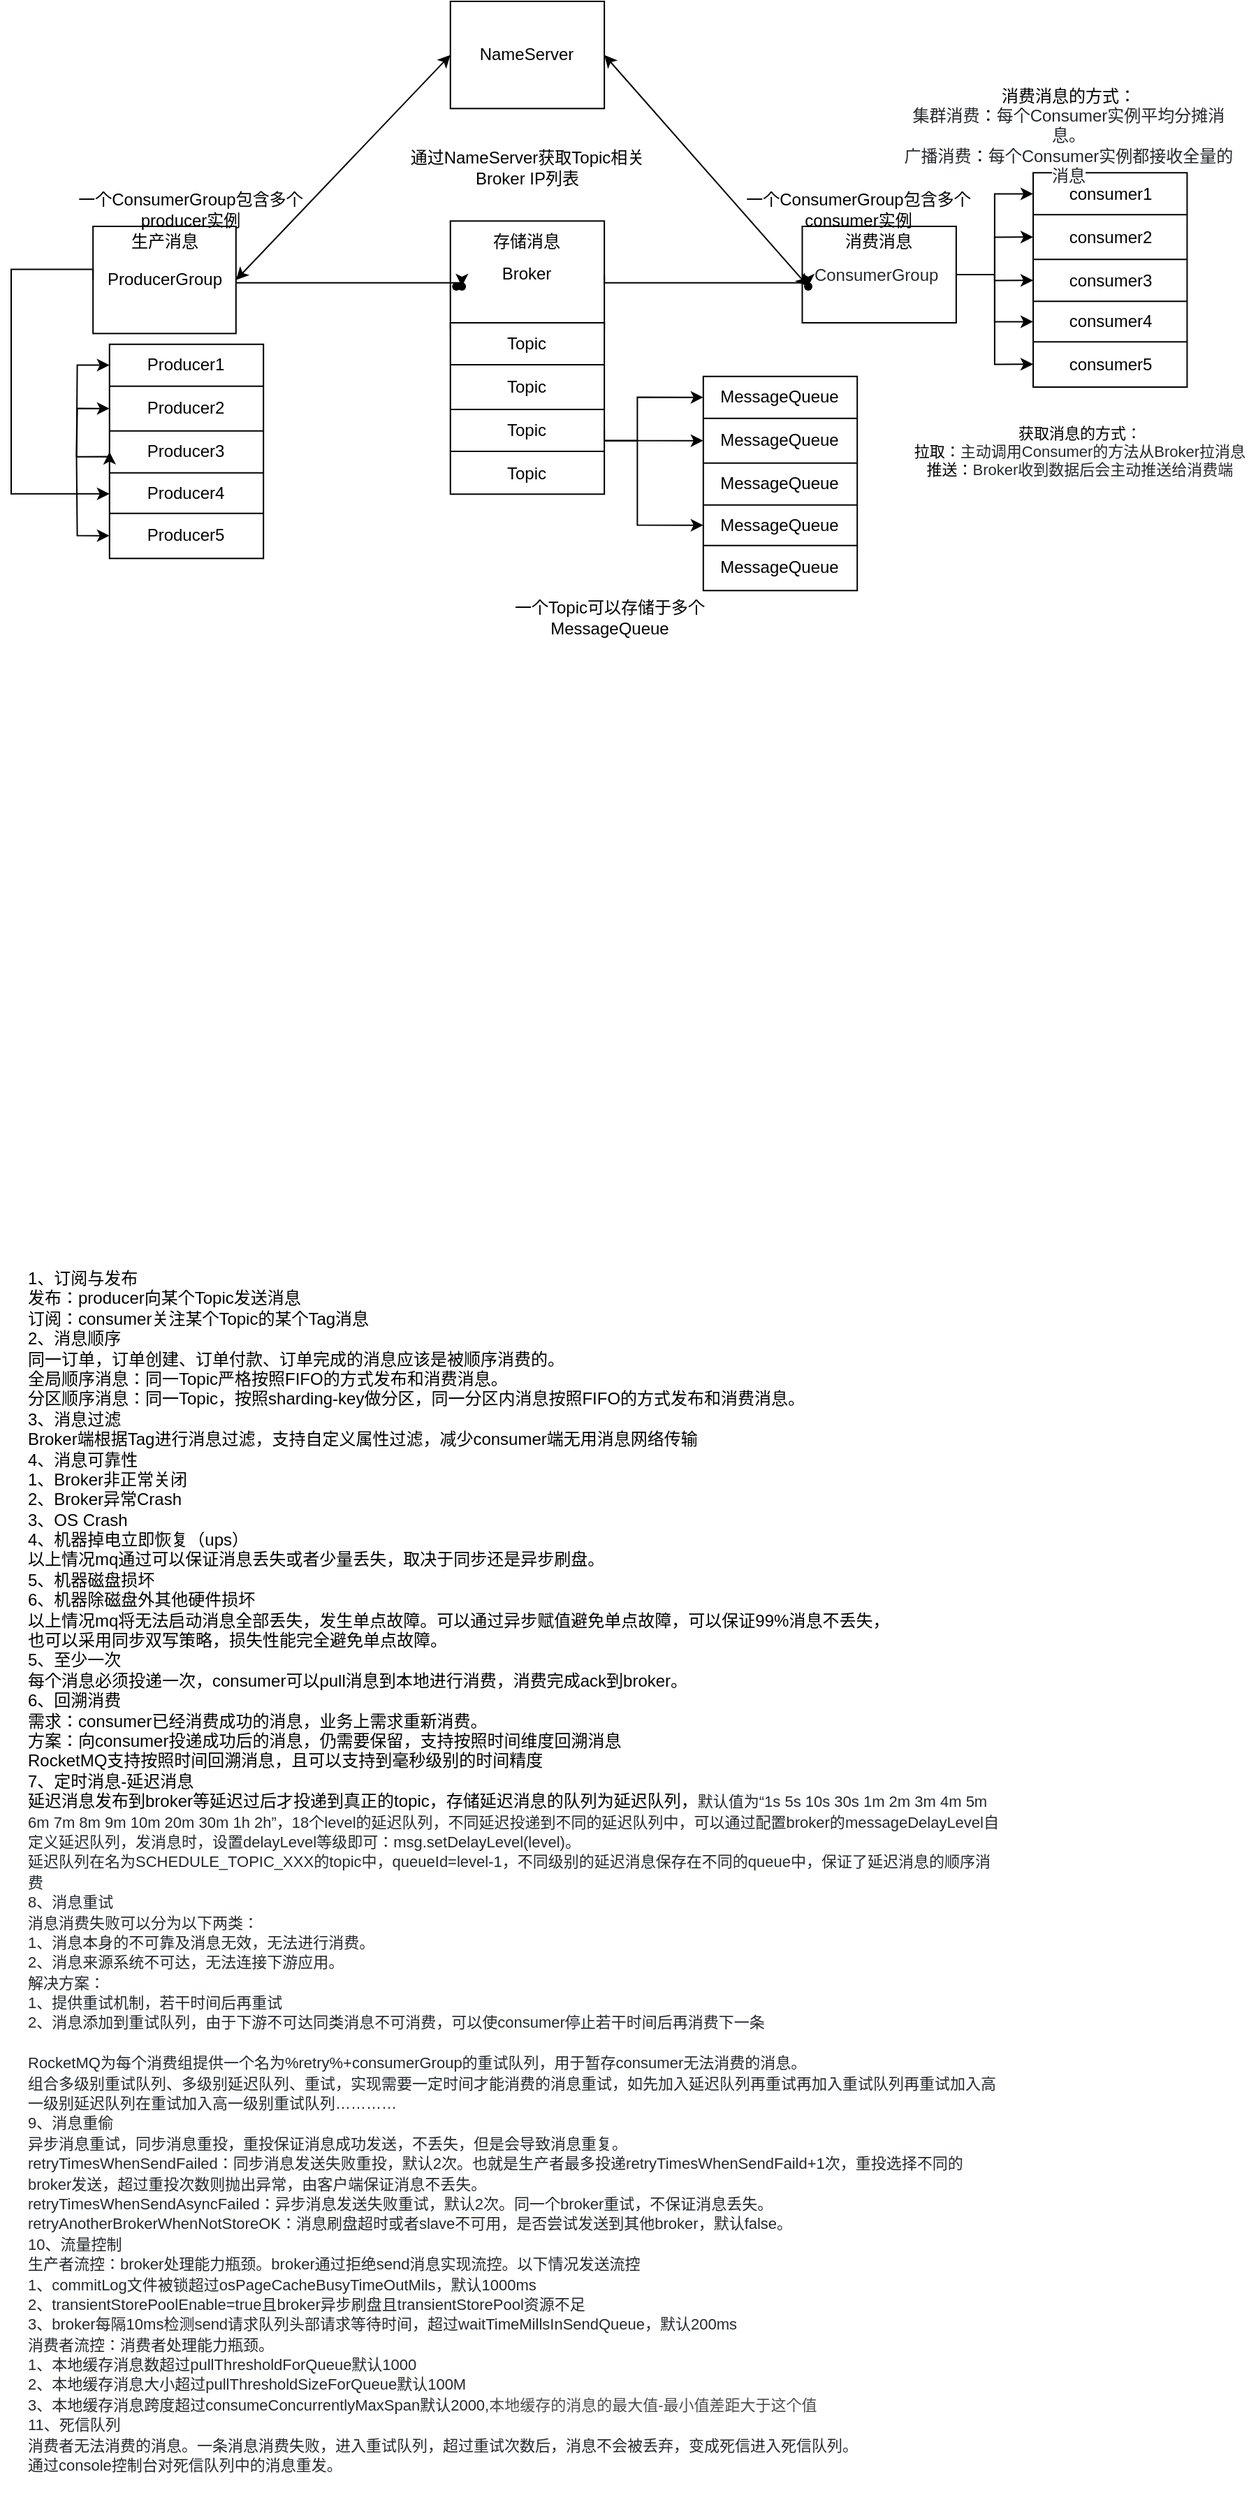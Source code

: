 <mxfile version="14.8.4" type="github">
  <diagram id="I4QX_Wi00SEaCnopN8A2" name="第 1 页">
    <mxGraphModel dx="1483" dy="783" grid="1" gridSize="10" guides="1" tooltips="1" connect="1" arrows="1" fold="1" page="1" pageScale="1" pageWidth="1200" pageHeight="1920" math="0" shadow="0">
      <root>
        <mxCell id="0" />
        <mxCell id="1" parent="0" />
        <mxCell id="4vib8y3hYMlXYEkq_KwY-172" value="1、订阅与发布&lt;br&gt;发布：producer向某个Topic发送消息&lt;br&gt;订阅：consumer关注某个Topic的某个Tag消息&lt;br&gt;2、消息顺序&lt;br&gt;同一订单，订单创建、订单付款、订单完成的消息应该是被顺序消费的。&lt;br&gt;全局顺序消息：同一Topic严格按照FIFO的方式发布和消费消息。&lt;br&gt;分区顺序消息：同一Topic，按照sharding-key做分区，同一分区内消息按照FIFO的方式发布和消费消息。&lt;br&gt;3、消息过滤&lt;br&gt;Broker端根据Tag进行消息过滤，支持自定义属性过滤，减少consumer端无用消息网络传输&lt;br&gt;4、消息可靠性&lt;br&gt;&lt;span&gt; &lt;/span&gt;1、Broker非正常关闭&lt;br&gt;&lt;span&gt; &lt;/span&gt;2、Broker异常Crash&lt;br&gt;&lt;span&gt; &lt;/span&gt;3、OS Crash&lt;br&gt;&lt;span&gt; &lt;/span&gt;4、机器掉电立即恢复（ups）&lt;br&gt;以上情况mq通过可以保证消息丢失或者少量丢失，取决于同步还是异步刷盘。&lt;br&gt;&lt;span&gt; &lt;/span&gt;5、机器磁盘损坏&lt;br&gt;&lt;span&gt; &lt;/span&gt;6、机器除磁盘外其他硬件损坏&lt;br&gt;以上情况mq将无法启动消息全部丢失，发生单点故障。可以通过异步赋值避免单点故障，可以保证99%消息不丢失，&lt;br&gt;也可以采用同步双写策略，损失性能完全避免单点故障。&lt;br&gt;5、至少一次&lt;br&gt;每个消息必须投递一次，consumer可以pull消息到本地进行消费，消费完成ack到broker。&lt;br&gt;6、回溯消费&lt;br&gt;需求：consumer已经消费成功的消息，业务上需求重新消费。&lt;br&gt;方案：向consumer投递成功后的消息，仍需要保留，支持按照时间维度回溯消息&lt;br&gt;RocketMQ支持按照时间回溯消息，且可以支持到毫秒级别的时间精度&lt;br&gt;7、定时消息-延迟消息&lt;br&gt;延迟消息发布到broker等延迟过后才投递到真正的topic，存储延迟消息的队列为延迟队列，&lt;span style=&quot;color: rgb(36 , 41 , 46) ; font-family: , &amp;#34;blinkmacsystemfont&amp;#34; , &amp;#34;segoe ui&amp;#34; , &amp;#34;helvetica&amp;#34; , &amp;#34;arial&amp;#34; , sans-serif , &amp;#34;apple color emoji&amp;#34; , &amp;#34;segoe ui emoji&amp;#34; ; background-color: rgb(255 , 255 , 255)&quot;&gt;&lt;font style=&quot;font-size: 11px&quot;&gt;默认值为“1s 5s 10s 30s 1m 2m 3m 4m 5m 6m 7m 8m 9m 10m 20m 30m 1h 2h”，18个level的延迟队列，不同延迟投递到不同的延迟队列中，可以通过配置broker的&lt;/font&gt;&lt;/span&gt;&lt;span style=&quot;color: rgb(36 , 41 , 46) ; font-family: , &amp;#34;blinkmacsystemfont&amp;#34; , &amp;#34;segoe ui&amp;#34; , &amp;#34;helvetica&amp;#34; , &amp;#34;arial&amp;#34; , sans-serif , &amp;#34;apple color emoji&amp;#34; , &amp;#34;segoe ui emoji&amp;#34; ; background-color: rgb(255 , 255 , 255)&quot;&gt;&lt;font style=&quot;font-size: 11px&quot;&gt;messageDelayLevel自定义延迟队列，&lt;/font&gt;&lt;/span&gt;&lt;span style=&quot;color: rgb(36 , 41 , 46) ; font-family: , &amp;#34;blinkmacsystemfont&amp;#34; , &amp;#34;segoe ui&amp;#34; , &amp;#34;helvetica&amp;#34; , &amp;#34;arial&amp;#34; , sans-serif , &amp;#34;apple color emoji&amp;#34; , &amp;#34;segoe ui emoji&amp;#34; ; background-color: rgb(255 , 255 , 255)&quot;&gt;&lt;font style=&quot;font-size: 11px&quot;&gt;发消息时，设置delayLevel等级即可：msg.setDelayLevel(level)。&lt;br&gt;延迟队列在名为SCHEDULE_TOPIC_XXX的topic中，queueId=level-1，不同级别的延迟消息保存在不同的queue中，保证了延迟消息的顺序消费&lt;br&gt;8、消息重试&lt;br&gt;消息消费失败可以分为以下两类：&lt;br&gt;&lt;span&gt; &lt;/span&gt;1、消息本身的不可靠及消息无效，无法进行消费。&lt;br&gt;&lt;span&gt; &lt;/span&gt;2、消息来源系统不可达，无法连接下游应用。&lt;br&gt;解决方案：&lt;br&gt;&lt;span&gt; &lt;/span&gt;1、提供重试机制，若干时间后再重试&lt;br&gt;&lt;span&gt; &lt;/span&gt;2、消息添加到重试队列，由于下游不可达同类消息不可消费，可以使consumer停止若干时间后再消费下一条&lt;br&gt;&lt;br&gt;RocketMQ为每个消费组提供一个名为%retry%+consumerGroup的重试队列，用于暂存consumer无法消费的消息。&lt;br&gt;组合多级别重试队列、多级别延迟队列、重试，实现需要一定时间才能消费的消息重试，如先加入延迟队列再重试再加入重试队列再重试加入高一级别延迟队列在重试加入高一级别重试队列…………&lt;br&gt;9、消息重偷&lt;br&gt;异步消息重试，同步消息重投，重投保证消息成功发送，不丢失，但是会导致消息重复。&lt;br&gt;retryTimesWhenSendFailed：同步消息发送失败重投，默认2次。也就是生产者最多投递retryTimesWhenSendFaild+1次，重投选择不同的broker发送，超过重投次数则抛出异常，由客户端保证消息不丢失。&lt;br&gt;retryTimesWhenSendAsyncFailed：异步消息发送失败重试，默认2次。同一个broker重试，不保证消息丢失。&lt;br&gt;retryAnotherBrokerWhenNotStoreOK：消息刷盘超时或者slave不可用，是否尝试发送到其他broker，默认false。&lt;br&gt;10、流量控制&lt;br&gt;&lt;span&gt;	&lt;/span&gt;生产者流控：broker处理能力瓶颈。broker通过拒绝send消息实现流控。以下情况发送流控&lt;br&gt;&lt;span&gt;	&lt;span&gt;	&lt;/span&gt;1&lt;/span&gt;、commitLog文件被锁超过osPageCacheBusyTimeOutMils，默认1000ms&lt;br&gt;&lt;span&gt;	&lt;/span&gt;&lt;span&gt;	&lt;/span&gt;2、transientStorePoolEnable=true且broker异步刷盘且transientStorePool资源不足&lt;br&gt;&lt;span&gt;	&lt;/span&gt;&lt;span&gt;	&lt;/span&gt;3、broker每隔10ms检测send请求队列头部请求等待时间，超过waitTimeMillsInSendQueue，默认200ms&lt;br&gt;&lt;span&gt;	&lt;/span&gt;消费者流控：消费者处理能力瓶颈。&lt;br&gt;&lt;span&gt;	&lt;/span&gt;&lt;span&gt;	&lt;/span&gt;1、本地缓存消息数超过pullThresholdForQueue默认1000&lt;br&gt;&lt;span&gt;	&lt;/span&gt;&lt;span&gt;	&lt;/span&gt;2、本地缓存消息大小超过pullThresholdSizeForQueue默认100M&lt;br&gt;&lt;span&gt;	&lt;/span&gt;&lt;span&gt;	&lt;/span&gt;3、本地缓存消息跨度超过consumeConcurrentlyMaxSpan默认2000,&lt;/font&gt;&lt;/span&gt;&lt;span style=&quot;color: rgb(77 , 77 , 77) ; background-color: rgb(255 , 255 , 255)&quot;&gt;&lt;font style=&quot;font-size: 11px&quot;&gt;本地缓存的消息的最大值-最小值差距大于这个值&lt;br&gt;&lt;/font&gt;&lt;/span&gt;&lt;span style=&quot;color: rgb(36 , 41 , 46) ; font-family: , &amp;#34;blinkmacsystemfont&amp;#34; , &amp;#34;segoe ui&amp;#34; , &amp;#34;helvetica&amp;#34; , &amp;#34;arial&amp;#34; , sans-serif , &amp;#34;apple color emoji&amp;#34; , &amp;#34;segoe ui emoji&amp;#34; ; background-color: rgb(255 , 255 , 255)&quot;&gt;&lt;font style=&quot;font-size: 11px&quot;&gt;11、死信队列&lt;br&gt;消费者无法消费的消息。一条消息消费失败，进入重试队列，超过重试次数后，消息不会被丢弃，变成死信进入死信队列。&lt;br&gt;通过console控制台对死信队列中的消息重发。&lt;br&gt;&lt;/font&gt;&lt;/span&gt;" style="text;html=1;strokeColor=none;fillColor=none;align=left;verticalAlign=top;whiteSpace=wrap;rounded=0;fontSize=12;" parent="1" vertex="1">
          <mxGeometry x="40" y="920" width="700" height="887" as="geometry" />
        </mxCell>
        <mxCell id="Qe9Owfyf774EvojMX97o-1" value="" style="group" vertex="1" connectable="0" parent="1">
          <mxGeometry x="30" y="20" width="885" height="460" as="geometry" />
        </mxCell>
        <mxCell id="4vib8y3hYMlXYEkq_KwY-1" value="ProducerGroup" style="rounded=0;whiteSpace=wrap;html=1;fontSize=12;" parent="Qe9Owfyf774EvojMX97o-1" vertex="1">
          <mxGeometry x="58.584" y="161.0" width="102.318" height="76.667" as="geometry" />
        </mxCell>
        <mxCell id="4vib8y3hYMlXYEkq_KwY-2" value="Broker" style="rounded=0;whiteSpace=wrap;html=1;fontSize=12;" parent="Qe9Owfyf774EvojMX97o-1" vertex="1">
          <mxGeometry x="314.376" y="157.164" width="110.189" height="76.667" as="geometry" />
        </mxCell>
        <mxCell id="4vib8y3hYMlXYEkq_KwY-3" value="&lt;span style=&quot;color: rgb(36, 41, 46); font-size: 12px; background-color: rgb(255, 255, 255);&quot;&gt;ConsumerGroup&amp;nbsp;&lt;/span&gt;" style="rounded=0;whiteSpace=wrap;html=1;fontSize=12;" parent="Qe9Owfyf774EvojMX97o-1" vertex="1">
          <mxGeometry x="566.237" y="161.0" width="110.189" height="69.0" as="geometry" />
        </mxCell>
        <mxCell id="4vib8y3hYMlXYEkq_KwY-4" value="" style="shape=table;html=1;whiteSpace=wrap;startSize=0;container=1;collapsible=0;childLayout=tableLayout;fontSize=12;" parent="Qe9Owfyf774EvojMX97o-1" vertex="1">
          <mxGeometry x="314.376" y="230.003" width="110.189" height="122.667" as="geometry" />
        </mxCell>
        <mxCell id="4vib8y3hYMlXYEkq_KwY-5" value="" style="shape=partialRectangle;html=1;whiteSpace=wrap;collapsible=0;dropTarget=0;pointerEvents=0;fillColor=none;top=0;left=0;bottom=0;right=0;points=[[0,0.5],[1,0.5]];portConstraint=eastwest;fontSize=12;" parent="4vib8y3hYMlXYEkq_KwY-4" vertex="1">
          <mxGeometry width="110.189" height="30" as="geometry" />
        </mxCell>
        <mxCell id="4vib8y3hYMlXYEkq_KwY-6" value="Topic" style="shape=partialRectangle;html=1;whiteSpace=wrap;connectable=0;fillColor=none;top=0;left=0;bottom=0;right=0;overflow=hidden;fontSize=12;" parent="4vib8y3hYMlXYEkq_KwY-5" vertex="1">
          <mxGeometry width="110" height="30" as="geometry" />
        </mxCell>
        <mxCell id="4vib8y3hYMlXYEkq_KwY-18" style="shape=partialRectangle;html=1;whiteSpace=wrap;collapsible=0;dropTarget=0;pointerEvents=0;fillColor=none;top=0;left=0;bottom=0;right=0;points=[[0,0.5],[1,0.5]];portConstraint=eastwest;fontSize=12;" parent="4vib8y3hYMlXYEkq_KwY-4" vertex="1">
          <mxGeometry y="30" width="110.189" height="32" as="geometry" />
        </mxCell>
        <mxCell id="4vib8y3hYMlXYEkq_KwY-19" value="&lt;span style=&quot;font-size: 12px;&quot;&gt;Topic&lt;/span&gt;" style="shape=partialRectangle;html=1;whiteSpace=wrap;connectable=0;fillColor=none;top=0;left=0;bottom=0;right=0;overflow=hidden;fontSize=12;" parent="4vib8y3hYMlXYEkq_KwY-18" vertex="1">
          <mxGeometry width="110" height="32" as="geometry" />
        </mxCell>
        <mxCell id="4vib8y3hYMlXYEkq_KwY-9" value="" style="shape=partialRectangle;html=1;whiteSpace=wrap;collapsible=0;dropTarget=0;pointerEvents=0;fillColor=none;top=0;left=0;bottom=0;right=0;points=[[0,0.5],[1,0.5]];portConstraint=eastwest;fontSize=12;" parent="4vib8y3hYMlXYEkq_KwY-4" vertex="1">
          <mxGeometry y="62" width="110.189" height="30" as="geometry" />
        </mxCell>
        <mxCell id="4vib8y3hYMlXYEkq_KwY-10" value="&lt;span style=&quot;font-size: 12px;&quot;&gt;Topic&lt;/span&gt;" style="shape=partialRectangle;html=1;whiteSpace=wrap;connectable=0;fillColor=none;top=0;left=0;bottom=0;right=0;overflow=hidden;fontSize=12;" parent="4vib8y3hYMlXYEkq_KwY-9" vertex="1">
          <mxGeometry width="110" height="30" as="geometry" />
        </mxCell>
        <mxCell id="4vib8y3hYMlXYEkq_KwY-13" value="" style="shape=partialRectangle;html=1;whiteSpace=wrap;collapsible=0;dropTarget=0;pointerEvents=0;fillColor=none;top=0;left=0;bottom=0;right=0;points=[[0,0.5],[1,0.5]];portConstraint=eastwest;fontSize=12;" parent="4vib8y3hYMlXYEkq_KwY-4" vertex="1">
          <mxGeometry y="92" width="110.189" height="31" as="geometry" />
        </mxCell>
        <mxCell id="4vib8y3hYMlXYEkq_KwY-14" value="&lt;span style=&quot;font-size: 12px;&quot;&gt;Topic&lt;/span&gt;" style="shape=partialRectangle;html=1;whiteSpace=wrap;connectable=0;fillColor=none;top=0;left=0;bottom=0;right=0;overflow=hidden;fontSize=12;" parent="4vib8y3hYMlXYEkq_KwY-13" vertex="1">
          <mxGeometry width="110" height="31" as="geometry" />
        </mxCell>
        <mxCell id="4vib8y3hYMlXYEkq_KwY-20" value="" style="shape=table;html=1;whiteSpace=wrap;startSize=0;container=1;collapsible=0;childLayout=tableLayout;fontSize=12;" parent="Qe9Owfyf774EvojMX97o-1" vertex="1">
          <mxGeometry x="495.401" y="268.333" width="110.189" height="153.333" as="geometry" />
        </mxCell>
        <mxCell id="4vib8y3hYMlXYEkq_KwY-21" value="" style="shape=partialRectangle;html=1;whiteSpace=wrap;collapsible=0;dropTarget=0;pointerEvents=0;fillColor=none;top=0;left=0;bottom=0;right=0;points=[[0,0.5],[1,0.5]];portConstraint=eastwest;fontSize=12;" parent="4vib8y3hYMlXYEkq_KwY-20" vertex="1">
          <mxGeometry width="110.189" height="30" as="geometry" />
        </mxCell>
        <mxCell id="4vib8y3hYMlXYEkq_KwY-22" value="MessageQueue" style="shape=partialRectangle;html=1;whiteSpace=wrap;connectable=0;fillColor=none;top=0;left=0;bottom=0;right=0;overflow=hidden;fontSize=12;" parent="4vib8y3hYMlXYEkq_KwY-21" vertex="1">
          <mxGeometry width="110" height="30" as="geometry" />
        </mxCell>
        <mxCell id="4vib8y3hYMlXYEkq_KwY-25" value="" style="shape=partialRectangle;html=1;whiteSpace=wrap;collapsible=0;dropTarget=0;pointerEvents=0;fillColor=none;top=0;left=0;bottom=0;right=0;points=[[0,0.5],[1,0.5]];portConstraint=eastwest;fontSize=12;" parent="4vib8y3hYMlXYEkq_KwY-20" vertex="1">
          <mxGeometry y="30" width="110.189" height="32" as="geometry" />
        </mxCell>
        <mxCell id="4vib8y3hYMlXYEkq_KwY-26" value="&lt;span style=&quot;font-size: 12px;&quot;&gt;MessageQueue&lt;/span&gt;" style="shape=partialRectangle;html=1;whiteSpace=wrap;connectable=0;fillColor=none;top=0;left=0;bottom=0;right=0;overflow=hidden;fontSize=12;" parent="4vib8y3hYMlXYEkq_KwY-25" vertex="1">
          <mxGeometry width="110" height="32" as="geometry" />
        </mxCell>
        <mxCell id="4vib8y3hYMlXYEkq_KwY-29" value="" style="shape=partialRectangle;html=1;whiteSpace=wrap;collapsible=0;dropTarget=0;pointerEvents=0;fillColor=none;top=0;left=0;bottom=0;right=0;points=[[0,0.5],[1,0.5]];portConstraint=eastwest;fontSize=12;" parent="4vib8y3hYMlXYEkq_KwY-20" vertex="1">
          <mxGeometry y="62" width="110.189" height="30" as="geometry" />
        </mxCell>
        <mxCell id="4vib8y3hYMlXYEkq_KwY-30" value="&lt;span style=&quot;font-size: 12px;&quot;&gt;MessageQueue&lt;/span&gt;" style="shape=partialRectangle;html=1;whiteSpace=wrap;connectable=0;fillColor=none;top=0;left=0;bottom=0;right=0;overflow=hidden;fontSize=12;" parent="4vib8y3hYMlXYEkq_KwY-29" vertex="1">
          <mxGeometry width="110" height="30" as="geometry" />
        </mxCell>
        <mxCell id="4vib8y3hYMlXYEkq_KwY-39" style="shape=partialRectangle;html=1;whiteSpace=wrap;collapsible=0;dropTarget=0;pointerEvents=0;fillColor=none;top=0;left=0;bottom=0;right=0;points=[[0,0.5],[1,0.5]];portConstraint=eastwest;fontSize=12;" parent="4vib8y3hYMlXYEkq_KwY-20" vertex="1">
          <mxGeometry y="92" width="110.189" height="29" as="geometry" />
        </mxCell>
        <mxCell id="4vib8y3hYMlXYEkq_KwY-40" value="&lt;span style=&quot;font-size: 12px;&quot;&gt;MessageQueue&lt;/span&gt;" style="shape=partialRectangle;html=1;whiteSpace=wrap;connectable=0;fillColor=none;top=0;left=0;bottom=0;right=0;overflow=hidden;fontSize=12;" parent="4vib8y3hYMlXYEkq_KwY-39" vertex="1">
          <mxGeometry width="110" height="29" as="geometry" />
        </mxCell>
        <mxCell id="4vib8y3hYMlXYEkq_KwY-41" style="shape=partialRectangle;html=1;whiteSpace=wrap;collapsible=0;dropTarget=0;pointerEvents=0;fillColor=none;top=0;left=0;bottom=0;right=0;points=[[0,0.5],[1,0.5]];portConstraint=eastwest;fontSize=12;" parent="4vib8y3hYMlXYEkq_KwY-20" vertex="1">
          <mxGeometry y="121" width="110.189" height="32" as="geometry" />
        </mxCell>
        <mxCell id="4vib8y3hYMlXYEkq_KwY-42" value="&lt;span style=&quot;font-size: 12px;&quot;&gt;MessageQueue&lt;/span&gt;" style="shape=partialRectangle;html=1;whiteSpace=wrap;connectable=0;fillColor=none;top=0;left=0;bottom=0;right=0;overflow=hidden;fontSize=12;" parent="4vib8y3hYMlXYEkq_KwY-41" vertex="1">
          <mxGeometry width="110" height="32" as="geometry" />
        </mxCell>
        <mxCell id="4vib8y3hYMlXYEkq_KwY-36" value="" style="edgeStyle=orthogonalEdgeStyle;rounded=0;orthogonalLoop=1;jettySize=auto;html=1;entryX=0;entryY=0.5;entryDx=0;entryDy=0;fontSize=12;" parent="Qe9Owfyf774EvojMX97o-1" source="4vib8y3hYMlXYEkq_KwY-9" target="4vib8y3hYMlXYEkq_KwY-39" edge="1">
          <mxGeometry x="-55.544" as="geometry">
            <Array as="points">
              <mxPoint x="448.177" y="314.333" />
              <mxPoint x="448.177" y="375.667" />
            </Array>
          </mxGeometry>
        </mxCell>
        <mxCell id="4vib8y3hYMlXYEkq_KwY-37" value="" style="edgeStyle=orthogonalEdgeStyle;rounded=0;orthogonalLoop=1;jettySize=auto;html=1;exitX=1;exitY=0.5;exitDx=0;exitDy=0;entryX=0;entryY=0.5;entryDx=0;entryDy=0;fontSize=12;" parent="Qe9Owfyf774EvojMX97o-1" source="4vib8y3hYMlXYEkq_KwY-9" target="4vib8y3hYMlXYEkq_KwY-25" edge="1">
          <mxGeometry x="-55.544" as="geometry">
            <mxPoint x="432.436" y="322.0" as="sourcePoint" />
            <mxPoint x="503.272" y="352.667" as="targetPoint" />
            <Array as="points">
              <mxPoint x="424.7" y="314.189" />
            </Array>
          </mxGeometry>
        </mxCell>
        <mxCell id="4vib8y3hYMlXYEkq_KwY-38" value="" style="edgeStyle=orthogonalEdgeStyle;rounded=0;orthogonalLoop=1;jettySize=auto;html=1;entryX=0;entryY=0.5;entryDx=0;entryDy=0;fontSize=12;" parent="Qe9Owfyf774EvojMX97o-1" target="4vib8y3hYMlXYEkq_KwY-21" edge="1">
          <mxGeometry x="-55.544" as="geometry">
            <mxPoint x="424.565" y="314.333" as="sourcePoint" />
            <mxPoint x="503.272" y="322.0" as="targetPoint" />
            <Array as="points">
              <mxPoint x="448.177" y="314.333" />
              <mxPoint x="448.177" y="283.667" />
            </Array>
          </mxGeometry>
        </mxCell>
        <mxCell id="4vib8y3hYMlXYEkq_KwY-47" value="" style="shape=waypoint;size=6;pointerEvents=1;points=[];fillColor=#ffffff;resizable=0;rotatable=0;perimeter=centerPerimeter;snapToPoint=1;rounded=0;fontSize=12;" parent="Qe9Owfyf774EvojMX97o-1" vertex="1">
          <mxGeometry x="298.635" y="184.0" width="40" height="40" as="geometry" />
        </mxCell>
        <mxCell id="4vib8y3hYMlXYEkq_KwY-49" value="" style="shape=waypoint;size=6;pointerEvents=1;points=[];fillColor=#ffffff;resizable=0;rotatable=0;perimeter=centerPerimeter;snapToPoint=1;rounded=0;fontSize=12;" parent="Qe9Owfyf774EvojMX97o-1" vertex="1">
          <mxGeometry x="550.496" y="184.0" width="40" height="40" as="geometry" />
        </mxCell>
        <mxCell id="4vib8y3hYMlXYEkq_KwY-51" value="" style="shape=table;html=1;whiteSpace=wrap;startSize=0;container=1;collapsible=0;childLayout=tableLayout;fontSize=12;" parent="Qe9Owfyf774EvojMX97o-1" vertex="1">
          <mxGeometry x="731.521" y="122.667" width="110.189" height="153.333" as="geometry" />
        </mxCell>
        <mxCell id="4vib8y3hYMlXYEkq_KwY-52" value="" style="shape=partialRectangle;html=1;whiteSpace=wrap;collapsible=0;dropTarget=0;pointerEvents=0;fillColor=none;top=0;left=0;bottom=0;right=0;points=[[0,0.5],[1,0.5]];portConstraint=eastwest;fontSize=12;" parent="4vib8y3hYMlXYEkq_KwY-51" vertex="1">
          <mxGeometry width="110.189" height="30" as="geometry" />
        </mxCell>
        <mxCell id="4vib8y3hYMlXYEkq_KwY-53" value="consumer1" style="shape=partialRectangle;html=1;whiteSpace=wrap;connectable=0;fillColor=none;top=0;left=0;bottom=0;right=0;overflow=hidden;fontSize=12;" parent="4vib8y3hYMlXYEkq_KwY-52" vertex="1">
          <mxGeometry width="110" height="30" as="geometry" />
        </mxCell>
        <mxCell id="4vib8y3hYMlXYEkq_KwY-54" value="" style="shape=partialRectangle;html=1;whiteSpace=wrap;collapsible=0;dropTarget=0;pointerEvents=0;fillColor=none;top=0;left=0;bottom=0;right=0;points=[[0,0.5],[1,0.5]];portConstraint=eastwest;fontSize=12;" parent="4vib8y3hYMlXYEkq_KwY-51" vertex="1">
          <mxGeometry y="30" width="110.189" height="32" as="geometry" />
        </mxCell>
        <mxCell id="4vib8y3hYMlXYEkq_KwY-55" value="consumer2" style="shape=partialRectangle;html=1;whiteSpace=wrap;connectable=0;fillColor=none;top=0;left=0;bottom=0;right=0;overflow=hidden;fontSize=12;" parent="4vib8y3hYMlXYEkq_KwY-54" vertex="1">
          <mxGeometry width="110" height="32" as="geometry" />
        </mxCell>
        <mxCell id="4vib8y3hYMlXYEkq_KwY-56" value="" style="shape=partialRectangle;html=1;whiteSpace=wrap;collapsible=0;dropTarget=0;pointerEvents=0;fillColor=none;top=0;left=0;bottom=0;right=0;points=[[0,0.5],[1,0.5]];portConstraint=eastwest;fontSize=12;" parent="4vib8y3hYMlXYEkq_KwY-51" vertex="1">
          <mxGeometry y="62" width="110.189" height="30" as="geometry" />
        </mxCell>
        <mxCell id="4vib8y3hYMlXYEkq_KwY-57" value="consumer3" style="shape=partialRectangle;html=1;whiteSpace=wrap;connectable=0;fillColor=none;top=0;left=0;bottom=0;right=0;overflow=hidden;fontSize=12;" parent="4vib8y3hYMlXYEkq_KwY-56" vertex="1">
          <mxGeometry width="110" height="30" as="geometry" />
        </mxCell>
        <mxCell id="4vib8y3hYMlXYEkq_KwY-58" style="shape=partialRectangle;html=1;whiteSpace=wrap;collapsible=0;dropTarget=0;pointerEvents=0;fillColor=none;top=0;left=0;bottom=0;right=0;points=[[0,0.5],[1,0.5]];portConstraint=eastwest;fontSize=12;" parent="4vib8y3hYMlXYEkq_KwY-51" vertex="1">
          <mxGeometry y="92" width="110.189" height="29" as="geometry" />
        </mxCell>
        <mxCell id="4vib8y3hYMlXYEkq_KwY-59" value="consumer4" style="shape=partialRectangle;html=1;whiteSpace=wrap;connectable=0;fillColor=none;top=0;left=0;bottom=0;right=0;overflow=hidden;fontSize=12;" parent="4vib8y3hYMlXYEkq_KwY-58" vertex="1">
          <mxGeometry width="110" height="29" as="geometry" />
        </mxCell>
        <mxCell id="4vib8y3hYMlXYEkq_KwY-60" style="shape=partialRectangle;html=1;whiteSpace=wrap;collapsible=0;dropTarget=0;pointerEvents=0;fillColor=none;top=0;left=0;bottom=0;right=0;points=[[0,0.5],[1,0.5]];portConstraint=eastwest;fontSize=12;" parent="4vib8y3hYMlXYEkq_KwY-51" vertex="1">
          <mxGeometry y="121" width="110.189" height="32" as="geometry" />
        </mxCell>
        <mxCell id="4vib8y3hYMlXYEkq_KwY-61" value="consumer5" style="shape=partialRectangle;html=1;whiteSpace=wrap;connectable=0;fillColor=none;top=0;left=0;bottom=0;right=0;overflow=hidden;fontSize=12;" parent="4vib8y3hYMlXYEkq_KwY-60" vertex="1">
          <mxGeometry width="110" height="32" as="geometry" />
        </mxCell>
        <mxCell id="4vib8y3hYMlXYEkq_KwY-66" value="" style="edgeStyle=orthogonalEdgeStyle;rounded=0;orthogonalLoop=1;jettySize=auto;html=1;exitX=1;exitY=0.5;exitDx=0;exitDy=0;fontSize=12;" parent="Qe9Owfyf774EvojMX97o-1" source="4vib8y3hYMlXYEkq_KwY-3" target="4vib8y3hYMlXYEkq_KwY-52" edge="1">
          <mxGeometry x="-55.544" as="geometry">
            <mxPoint x="684.297" y="203.167" as="sourcePoint" />
            <mxPoint x="739.391" y="237.667" as="targetPoint" />
          </mxGeometry>
        </mxCell>
        <mxCell id="4vib8y3hYMlXYEkq_KwY-67" value="" style="edgeStyle=orthogonalEdgeStyle;rounded=0;orthogonalLoop=1;jettySize=auto;html=1;exitX=1;exitY=0.5;exitDx=0;exitDy=0;entryX=0;entryY=0.5;entryDx=0;entryDy=0;fontSize=12;" parent="Qe9Owfyf774EvojMX97o-1" source="4vib8y3hYMlXYEkq_KwY-3" target="4vib8y3hYMlXYEkq_KwY-54" edge="1">
          <mxGeometry x="-55.544" as="geometry">
            <mxPoint x="684.297" y="203.167" as="sourcePoint" />
            <mxPoint x="739.391" y="145.667" as="targetPoint" />
          </mxGeometry>
        </mxCell>
        <mxCell id="4vib8y3hYMlXYEkq_KwY-68" value="" style="edgeStyle=orthogonalEdgeStyle;rounded=0;orthogonalLoop=1;jettySize=auto;html=1;exitX=1;exitY=0.5;exitDx=0;exitDy=0;entryX=0;entryY=0.5;entryDx=0;entryDy=0;fontSize=12;" parent="Qe9Owfyf774EvojMX97o-1" source="4vib8y3hYMlXYEkq_KwY-3" target="4vib8y3hYMlXYEkq_KwY-56" edge="1">
          <mxGeometry x="-55.544" as="geometry">
            <mxPoint x="684.297" y="203.167" as="sourcePoint" />
            <mxPoint x="739.391" y="176.333" as="targetPoint" />
          </mxGeometry>
        </mxCell>
        <mxCell id="4vib8y3hYMlXYEkq_KwY-69" value="" style="edgeStyle=orthogonalEdgeStyle;rounded=0;orthogonalLoop=1;jettySize=auto;html=1;exitX=1;exitY=0.5;exitDx=0;exitDy=0;entryX=0;entryY=0.5;entryDx=0;entryDy=0;entryPerimeter=0;fontSize=12;" parent="Qe9Owfyf774EvojMX97o-1" source="4vib8y3hYMlXYEkq_KwY-3" target="4vib8y3hYMlXYEkq_KwY-60" edge="1">
          <mxGeometry x="-55.544" as="geometry">
            <mxPoint x="692.167" y="210.833" as="sourcePoint" />
            <mxPoint x="747.262" y="184.0" as="targetPoint" />
          </mxGeometry>
        </mxCell>
        <mxCell id="4vib8y3hYMlXYEkq_KwY-72" value="一个ConsumerGroup包含多个consumer实例" style="text;html=1;strokeColor=none;fillColor=none;align=center;verticalAlign=middle;whiteSpace=wrap;rounded=0;fontSize=12;" parent="Qe9Owfyf774EvojMX97o-1" vertex="1">
          <mxGeometry x="508.441" y="130.186" width="196.766" height="38.333" as="geometry" />
        </mxCell>
        <mxCell id="4vib8y3hYMlXYEkq_KwY-73" value="一个Topic可以存储于多个MessageQueue" style="text;html=1;strokeColor=none;fillColor=none;align=center;verticalAlign=middle;whiteSpace=wrap;rounded=0;fontSize=12;" parent="Qe9Owfyf774EvojMX97o-1" vertex="1">
          <mxGeometry x="330.117" y="421.667" width="196.766" height="38.333" as="geometry" />
        </mxCell>
        <mxCell id="4vib8y3hYMlXYEkq_KwY-74" value="生产消息" style="text;html=1;strokeColor=none;fillColor=none;align=center;verticalAlign=middle;whiteSpace=wrap;rounded=0;fontSize=12;" parent="Qe9Owfyf774EvojMX97o-1" vertex="1">
          <mxGeometry x="48.742" y="153.333" width="121.995" height="38.333" as="geometry" />
        </mxCell>
        <mxCell id="4vib8y3hYMlXYEkq_KwY-75" value="存储消息" style="text;html=1;strokeColor=none;fillColor=none;align=center;verticalAlign=middle;whiteSpace=wrap;rounded=0;fontSize=12;" parent="Qe9Owfyf774EvojMX97o-1" vertex="1">
          <mxGeometry x="308.473" y="153.333" width="121.995" height="38.333" as="geometry" />
        </mxCell>
        <mxCell id="4vib8y3hYMlXYEkq_KwY-76" value="消费消息" style="text;html=1;strokeColor=none;fillColor=none;align=center;verticalAlign=middle;whiteSpace=wrap;rounded=0;fontSize=12;" parent="Qe9Owfyf774EvojMX97o-1" vertex="1">
          <mxGeometry x="560.334" y="153.333" width="121.995" height="38.333" as="geometry" />
        </mxCell>
        <mxCell id="4vib8y3hYMlXYEkq_KwY-77" value="&lt;h2 style=&quot;box-sizing: border-box; margin-bottom: 16px; margin-top: 24px; font-weight: 600; font-size: 12px; line-height: 1.25; border-bottom: 1px solid; padding-bottom: 0.3em; color: rgb(36, 41, 46); font-style: normal; letter-spacing: normal; text-indent: 0px; text-transform: none; word-spacing: 0px; background-color: rgb(255, 255, 255);&quot;&gt;&lt;br style=&quot;font-size: 12px;&quot;&gt;&lt;/h2&gt;" style="text;whiteSpace=wrap;html=1;fontSize=12;" parent="Qe9Owfyf774EvojMX97o-1" vertex="1">
          <mxGeometry x="192.381" y="7.667" width="110.189" height="61.333" as="geometry" />
        </mxCell>
        <mxCell id="4vib8y3hYMlXYEkq_KwY-78" value="NameServer" style="rounded=0;whiteSpace=wrap;html=1;fontSize=12;" parent="Qe9Owfyf774EvojMX97o-1" vertex="1">
          <mxGeometry x="314.376" width="110.189" height="76.667" as="geometry" />
        </mxCell>
        <mxCell id="4vib8y3hYMlXYEkq_KwY-79" value="" style="endArrow=classic;startArrow=classic;html=1;exitX=1;exitY=0.5;exitDx=0;exitDy=0;entryX=0;entryY=0.5;entryDx=0;entryDy=0;fontSize=12;" parent="Qe9Owfyf774EvojMX97o-1" source="4vib8y3hYMlXYEkq_KwY-1" target="4vib8y3hYMlXYEkq_KwY-78" edge="1">
          <mxGeometry x="-55.544" width="42.726" height="43.396" as="geometry">
            <mxPoint x="448.177" y="145.667" as="sourcePoint" />
            <mxPoint x="487.53" y="107.333" as="targetPoint" />
          </mxGeometry>
        </mxCell>
        <mxCell id="4vib8y3hYMlXYEkq_KwY-80" value="" style="endArrow=classic;startArrow=classic;html=1;exitX=0.47;exitY=0.455;exitDx=0;exitDy=0;exitPerimeter=0;fontSize=12;" parent="Qe9Owfyf774EvojMX97o-1" source="4vib8y3hYMlXYEkq_KwY-49" edge="1">
          <mxGeometry x="-55.544" width="42.726" height="43.396" as="geometry">
            <mxPoint x="164.834" y="207.0" as="sourcePoint" />
            <mxPoint x="424.565" y="38.333" as="targetPoint" />
          </mxGeometry>
        </mxCell>
        <mxCell id="4vib8y3hYMlXYEkq_KwY-81" value="通过NameServer获取Topic相关Broker IP列表" style="text;html=1;strokeColor=none;fillColor=none;align=center;verticalAlign=middle;whiteSpace=wrap;rounded=0;fontSize=12;" parent="Qe9Owfyf774EvojMX97o-1" vertex="1">
          <mxGeometry x="271.088" y="99.667" width="196.766" height="38.333" as="geometry" />
        </mxCell>
        <mxCell id="4vib8y3hYMlXYEkq_KwY-148" value="" style="shape=table;html=1;whiteSpace=wrap;startSize=0;container=1;collapsible=0;childLayout=tableLayout;direction=east;fontSize=12;" parent="Qe9Owfyf774EvojMX97o-1" vertex="1">
          <mxGeometry x="70.386" y="245.333" width="110.189" height="153.333" as="geometry" />
        </mxCell>
        <mxCell id="4vib8y3hYMlXYEkq_KwY-149" value="" style="shape=partialRectangle;html=1;whiteSpace=wrap;collapsible=0;dropTarget=0;pointerEvents=0;fillColor=none;top=0;left=0;bottom=0;right=0;points=[[0,0.5],[1,0.5]];portConstraint=eastwest;fontSize=12;" parent="4vib8y3hYMlXYEkq_KwY-148" vertex="1">
          <mxGeometry width="110.189" height="30" as="geometry" />
        </mxCell>
        <mxCell id="4vib8y3hYMlXYEkq_KwY-150" value="Producer1" style="shape=partialRectangle;html=1;whiteSpace=wrap;connectable=0;fillColor=none;top=0;left=0;bottom=0;right=0;overflow=hidden;fontSize=12;" parent="4vib8y3hYMlXYEkq_KwY-149" vertex="1">
          <mxGeometry width="110" height="30" as="geometry" />
        </mxCell>
        <mxCell id="4vib8y3hYMlXYEkq_KwY-151" value="" style="shape=partialRectangle;html=1;whiteSpace=wrap;collapsible=0;dropTarget=0;pointerEvents=0;fillColor=none;top=0;left=0;bottom=0;right=0;points=[[0,0.5],[1,0.5]];portConstraint=eastwest;fontSize=12;" parent="4vib8y3hYMlXYEkq_KwY-148" vertex="1">
          <mxGeometry y="30" width="110.189" height="32" as="geometry" />
        </mxCell>
        <mxCell id="4vib8y3hYMlXYEkq_KwY-152" value="Producer2" style="shape=partialRectangle;html=1;whiteSpace=wrap;connectable=0;fillColor=none;top=0;left=0;bottom=0;right=0;overflow=hidden;fontSize=12;" parent="4vib8y3hYMlXYEkq_KwY-151" vertex="1">
          <mxGeometry width="110" height="32" as="geometry" />
        </mxCell>
        <mxCell id="4vib8y3hYMlXYEkq_KwY-153" value="" style="shape=partialRectangle;html=1;whiteSpace=wrap;collapsible=0;dropTarget=0;pointerEvents=0;fillColor=none;top=0;left=0;bottom=0;right=0;points=[[0,0.5],[1,0.5]];portConstraint=eastwest;fontSize=12;" parent="4vib8y3hYMlXYEkq_KwY-148" vertex="1">
          <mxGeometry y="62" width="110.189" height="30" as="geometry" />
        </mxCell>
        <mxCell id="4vib8y3hYMlXYEkq_KwY-154" value="Producer3" style="shape=partialRectangle;html=1;whiteSpace=wrap;connectable=0;fillColor=none;top=0;left=0;bottom=0;right=0;overflow=hidden;fontSize=12;" parent="4vib8y3hYMlXYEkq_KwY-153" vertex="1">
          <mxGeometry width="110" height="30" as="geometry" />
        </mxCell>
        <mxCell id="4vib8y3hYMlXYEkq_KwY-155" style="shape=partialRectangle;html=1;whiteSpace=wrap;collapsible=0;dropTarget=0;pointerEvents=0;fillColor=none;top=0;left=0;bottom=0;right=0;points=[[0,0.5],[1,0.5]];portConstraint=eastwest;fontSize=12;" parent="4vib8y3hYMlXYEkq_KwY-148" vertex="1">
          <mxGeometry y="92" width="110.189" height="29" as="geometry" />
        </mxCell>
        <mxCell id="4vib8y3hYMlXYEkq_KwY-156" value="Producer4" style="shape=partialRectangle;html=1;whiteSpace=wrap;connectable=0;fillColor=none;top=0;left=0;bottom=0;right=0;overflow=hidden;fontSize=12;" parent="4vib8y3hYMlXYEkq_KwY-155" vertex="1">
          <mxGeometry width="110" height="29" as="geometry" />
        </mxCell>
        <mxCell id="4vib8y3hYMlXYEkq_KwY-157" style="shape=partialRectangle;html=1;whiteSpace=wrap;collapsible=0;dropTarget=0;pointerEvents=0;fillColor=none;top=0;left=0;bottom=0;right=0;points=[[0,0.5],[1,0.5]];portConstraint=eastwest;fontSize=12;" parent="4vib8y3hYMlXYEkq_KwY-148" vertex="1">
          <mxGeometry y="121" width="110.189" height="32" as="geometry" />
        </mxCell>
        <mxCell id="4vib8y3hYMlXYEkq_KwY-158" value="Producer5" style="shape=partialRectangle;html=1;whiteSpace=wrap;connectable=0;fillColor=none;top=0;left=0;bottom=0;right=0;overflow=hidden;fontSize=12;" parent="4vib8y3hYMlXYEkq_KwY-157" vertex="1">
          <mxGeometry width="110" height="32" as="geometry" />
        </mxCell>
        <mxCell id="4vib8y3hYMlXYEkq_KwY-159" value="" style="edgeStyle=orthogonalEdgeStyle;rounded=0;orthogonalLoop=1;jettySize=auto;html=1;exitX=1;exitY=0.5;exitDx=0;exitDy=0;fontSize=12;" parent="Qe9Owfyf774EvojMX97o-1" target="4vib8y3hYMlXYEkq_KwY-149" edge="1">
          <mxGeometry x="-55.544" as="geometry">
            <mxPoint x="46.774" y="325.833" as="sourcePoint" />
            <mxPoint x="129.416" y="348.833" as="targetPoint" />
          </mxGeometry>
        </mxCell>
        <mxCell id="4vib8y3hYMlXYEkq_KwY-160" value="" style="edgeStyle=orthogonalEdgeStyle;rounded=0;orthogonalLoop=1;jettySize=auto;html=1;exitX=1;exitY=0.5;exitDx=0;exitDy=0;entryX=0;entryY=0.5;entryDx=0;entryDy=0;fontSize=12;" parent="Qe9Owfyf774EvojMX97o-1" target="4vib8y3hYMlXYEkq_KwY-151" edge="1">
          <mxGeometry x="-55.544" as="geometry">
            <mxPoint x="46.774" y="325.833" as="sourcePoint" />
            <mxPoint x="129.416" y="256.833" as="targetPoint" />
          </mxGeometry>
        </mxCell>
        <mxCell id="4vib8y3hYMlXYEkq_KwY-161" value="" style="edgeStyle=orthogonalEdgeStyle;rounded=0;orthogonalLoop=1;jettySize=auto;html=1;exitX=1;exitY=0.5;exitDx=0;exitDy=0;entryX=0;entryY=0.5;entryDx=0;entryDy=0;fontSize=12;" parent="Qe9Owfyf774EvojMX97o-1" target="4vib8y3hYMlXYEkq_KwY-153" edge="1">
          <mxGeometry x="-55.544" as="geometry">
            <mxPoint x="46.774" y="325.833" as="sourcePoint" />
            <mxPoint x="129.416" y="287.5" as="targetPoint" />
          </mxGeometry>
        </mxCell>
        <mxCell id="4vib8y3hYMlXYEkq_KwY-162" value="" style="edgeStyle=orthogonalEdgeStyle;rounded=0;orthogonalLoop=1;jettySize=auto;html=1;exitX=1;exitY=0.5;exitDx=0;exitDy=0;entryX=0;entryY=0.5;entryDx=0;entryDy=0;entryPerimeter=0;fontSize=12;" parent="Qe9Owfyf774EvojMX97o-1" target="4vib8y3hYMlXYEkq_KwY-157" edge="1">
          <mxGeometry x="-55.544" as="geometry">
            <mxPoint x="46.774" y="325.833" as="sourcePoint" />
            <mxPoint x="137.287" y="295.167" as="targetPoint" />
          </mxGeometry>
        </mxCell>
        <mxCell id="4vib8y3hYMlXYEkq_KwY-146" value="" style="edgeStyle=orthogonalEdgeStyle;rounded=0;orthogonalLoop=1;jettySize=auto;html=1;exitX=0;exitY=0.5;exitDx=0;exitDy=0;fontSize=12;" parent="Qe9Owfyf774EvojMX97o-1" source="4vib8y3hYMlXYEkq_KwY-1" target="4vib8y3hYMlXYEkq_KwY-155" edge="1">
          <mxGeometry x="-55.544" as="geometry">
            <Array as="points">
              <mxPoint y="191.811" />
              <mxPoint y="352.377" />
            </Array>
          </mxGeometry>
        </mxCell>
        <mxCell id="4vib8y3hYMlXYEkq_KwY-164" value="一个ConsumerGroup包含多个producer实例" style="text;html=1;strokeColor=none;fillColor=none;align=center;verticalAlign=middle;whiteSpace=wrap;rounded=0;fontSize=12;" parent="Qe9Owfyf774EvojMX97o-1" vertex="1">
          <mxGeometry x="29.908" y="130.183" width="196.766" height="38.333" as="geometry" />
        </mxCell>
        <mxCell id="4vib8y3hYMlXYEkq_KwY-165" value="&lt;font style=&quot;font-size: 11px&quot;&gt;获取消息的方式：&lt;br style=&quot;font-size: 11px&quot;&gt;拉取：&lt;span style=&quot;color: rgb(36 , 41 , 46) ; font-size: 11px ; background-color: rgb(255 , 255 , 255)&quot;&gt;主动调用Consumer的方法从Broker拉消息&lt;/span&gt;&lt;br style=&quot;font-size: 11px&quot;&gt;推送：&lt;span style=&quot;color: rgb(36 , 41 , 46) ; background-color: rgb(255 , 255 , 255) ; font-size: 11px&quot;&gt;Broker收到数据后会主动推送给消费端&lt;/span&gt;&lt;/font&gt;" style="text;html=1;strokeColor=none;fillColor=none;align=center;verticalAlign=middle;whiteSpace=wrap;rounded=0;fontSize=11;" parent="Qe9Owfyf774EvojMX97o-1" vertex="1">
          <mxGeometry x="645.168" y="302.828" width="239.832" height="38.336" as="geometry" />
        </mxCell>
        <mxCell id="4vib8y3hYMlXYEkq_KwY-50" value="" style="edgeStyle=orthogonalEdgeStyle;rounded=0;orthogonalLoop=1;jettySize=auto;html=1;fontSize=12;exitX=1;exitY=0.5;exitDx=0;exitDy=0;" parent="Qe9Owfyf774EvojMX97o-1" source="4vib8y3hYMlXYEkq_KwY-2" target="4vib8y3hYMlXYEkq_KwY-49" edge="1">
          <mxGeometry x="-55.544" as="geometry">
            <Array as="points">
              <mxPoint x="424.7" y="201.358" />
            </Array>
          </mxGeometry>
        </mxCell>
        <mxCell id="4vib8y3hYMlXYEkq_KwY-65" value="" style="edgeStyle=orthogonalEdgeStyle;rounded=0;orthogonalLoop=1;jettySize=auto;html=1;fontSize=12;" parent="Qe9Owfyf774EvojMX97o-1" source="4vib8y3hYMlXYEkq_KwY-3" target="4vib8y3hYMlXYEkq_KwY-58" edge="1">
          <mxGeometry x="-55.544" as="geometry" />
        </mxCell>
        <mxCell id="4vib8y3hYMlXYEkq_KwY-169" value="" style="shape=waypoint;size=6;pointerEvents=1;points=[];fillColor=#ffffff;resizable=0;rotatable=0;perimeter=centerPerimeter;snapToPoint=1;rounded=0;" parent="Qe9Owfyf774EvojMX97o-1" vertex="1">
          <mxGeometry x="302.573" y="183.997" width="40" height="40" as="geometry" />
        </mxCell>
        <mxCell id="4vib8y3hYMlXYEkq_KwY-170" value="" style="edgeStyle=orthogonalEdgeStyle;rounded=0;orthogonalLoop=1;jettySize=auto;html=1;fontSize=12;entryX=0.453;entryY=0.535;entryDx=0;entryDy=0;entryPerimeter=0;" parent="Qe9Owfyf774EvojMX97o-1" source="4vib8y3hYMlXYEkq_KwY-1" target="4vib8y3hYMlXYEkq_KwY-169" edge="1">
          <mxGeometry relative="1" as="geometry">
            <Array as="points">
              <mxPoint x="200.814" y="201.358" />
              <mxPoint x="200.814" y="201.358" />
            </Array>
          </mxGeometry>
        </mxCell>
        <mxCell id="4vib8y3hYMlXYEkq_KwY-171" value="&lt;font style=&quot;font-size: 12px;&quot;&gt;消费消息的方式：&lt;br style=&quot;font-size: 12px;&quot;&gt;&lt;span style=&quot;color: rgb(36, 41, 46); font-size: 12px; background-color: rgb(255, 255, 255);&quot;&gt;集群消费&lt;/span&gt;：&lt;span style=&quot;color: rgb(36, 41, 46); font-size: 12px; background-color: rgb(255, 255, 255);&quot;&gt;每个Consumer实例平均分摊消息。&lt;/span&gt;&lt;br style=&quot;font-size: 12px;&quot;&gt;&lt;span style=&quot;color: rgb(36, 41, 46); font-size: 12px; background-color: rgb(255, 255, 255);&quot;&gt;广播消费&lt;/span&gt;：&lt;/font&gt;&lt;span style=&quot;color: rgb(36, 41, 46); font-size: 12px; background-color: rgb(255, 255, 255);&quot;&gt;每个Consumer实例都接收全量的消息&lt;/span&gt;" style="text;html=1;strokeColor=none;fillColor=none;align=center;verticalAlign=middle;whiteSpace=wrap;rounded=0;fontSize=12;" parent="Qe9Owfyf774EvojMX97o-1" vertex="1">
          <mxGeometry x="636.623" y="76.664" width="239.832" height="38.336" as="geometry" />
        </mxCell>
      </root>
    </mxGraphModel>
  </diagram>
</mxfile>

